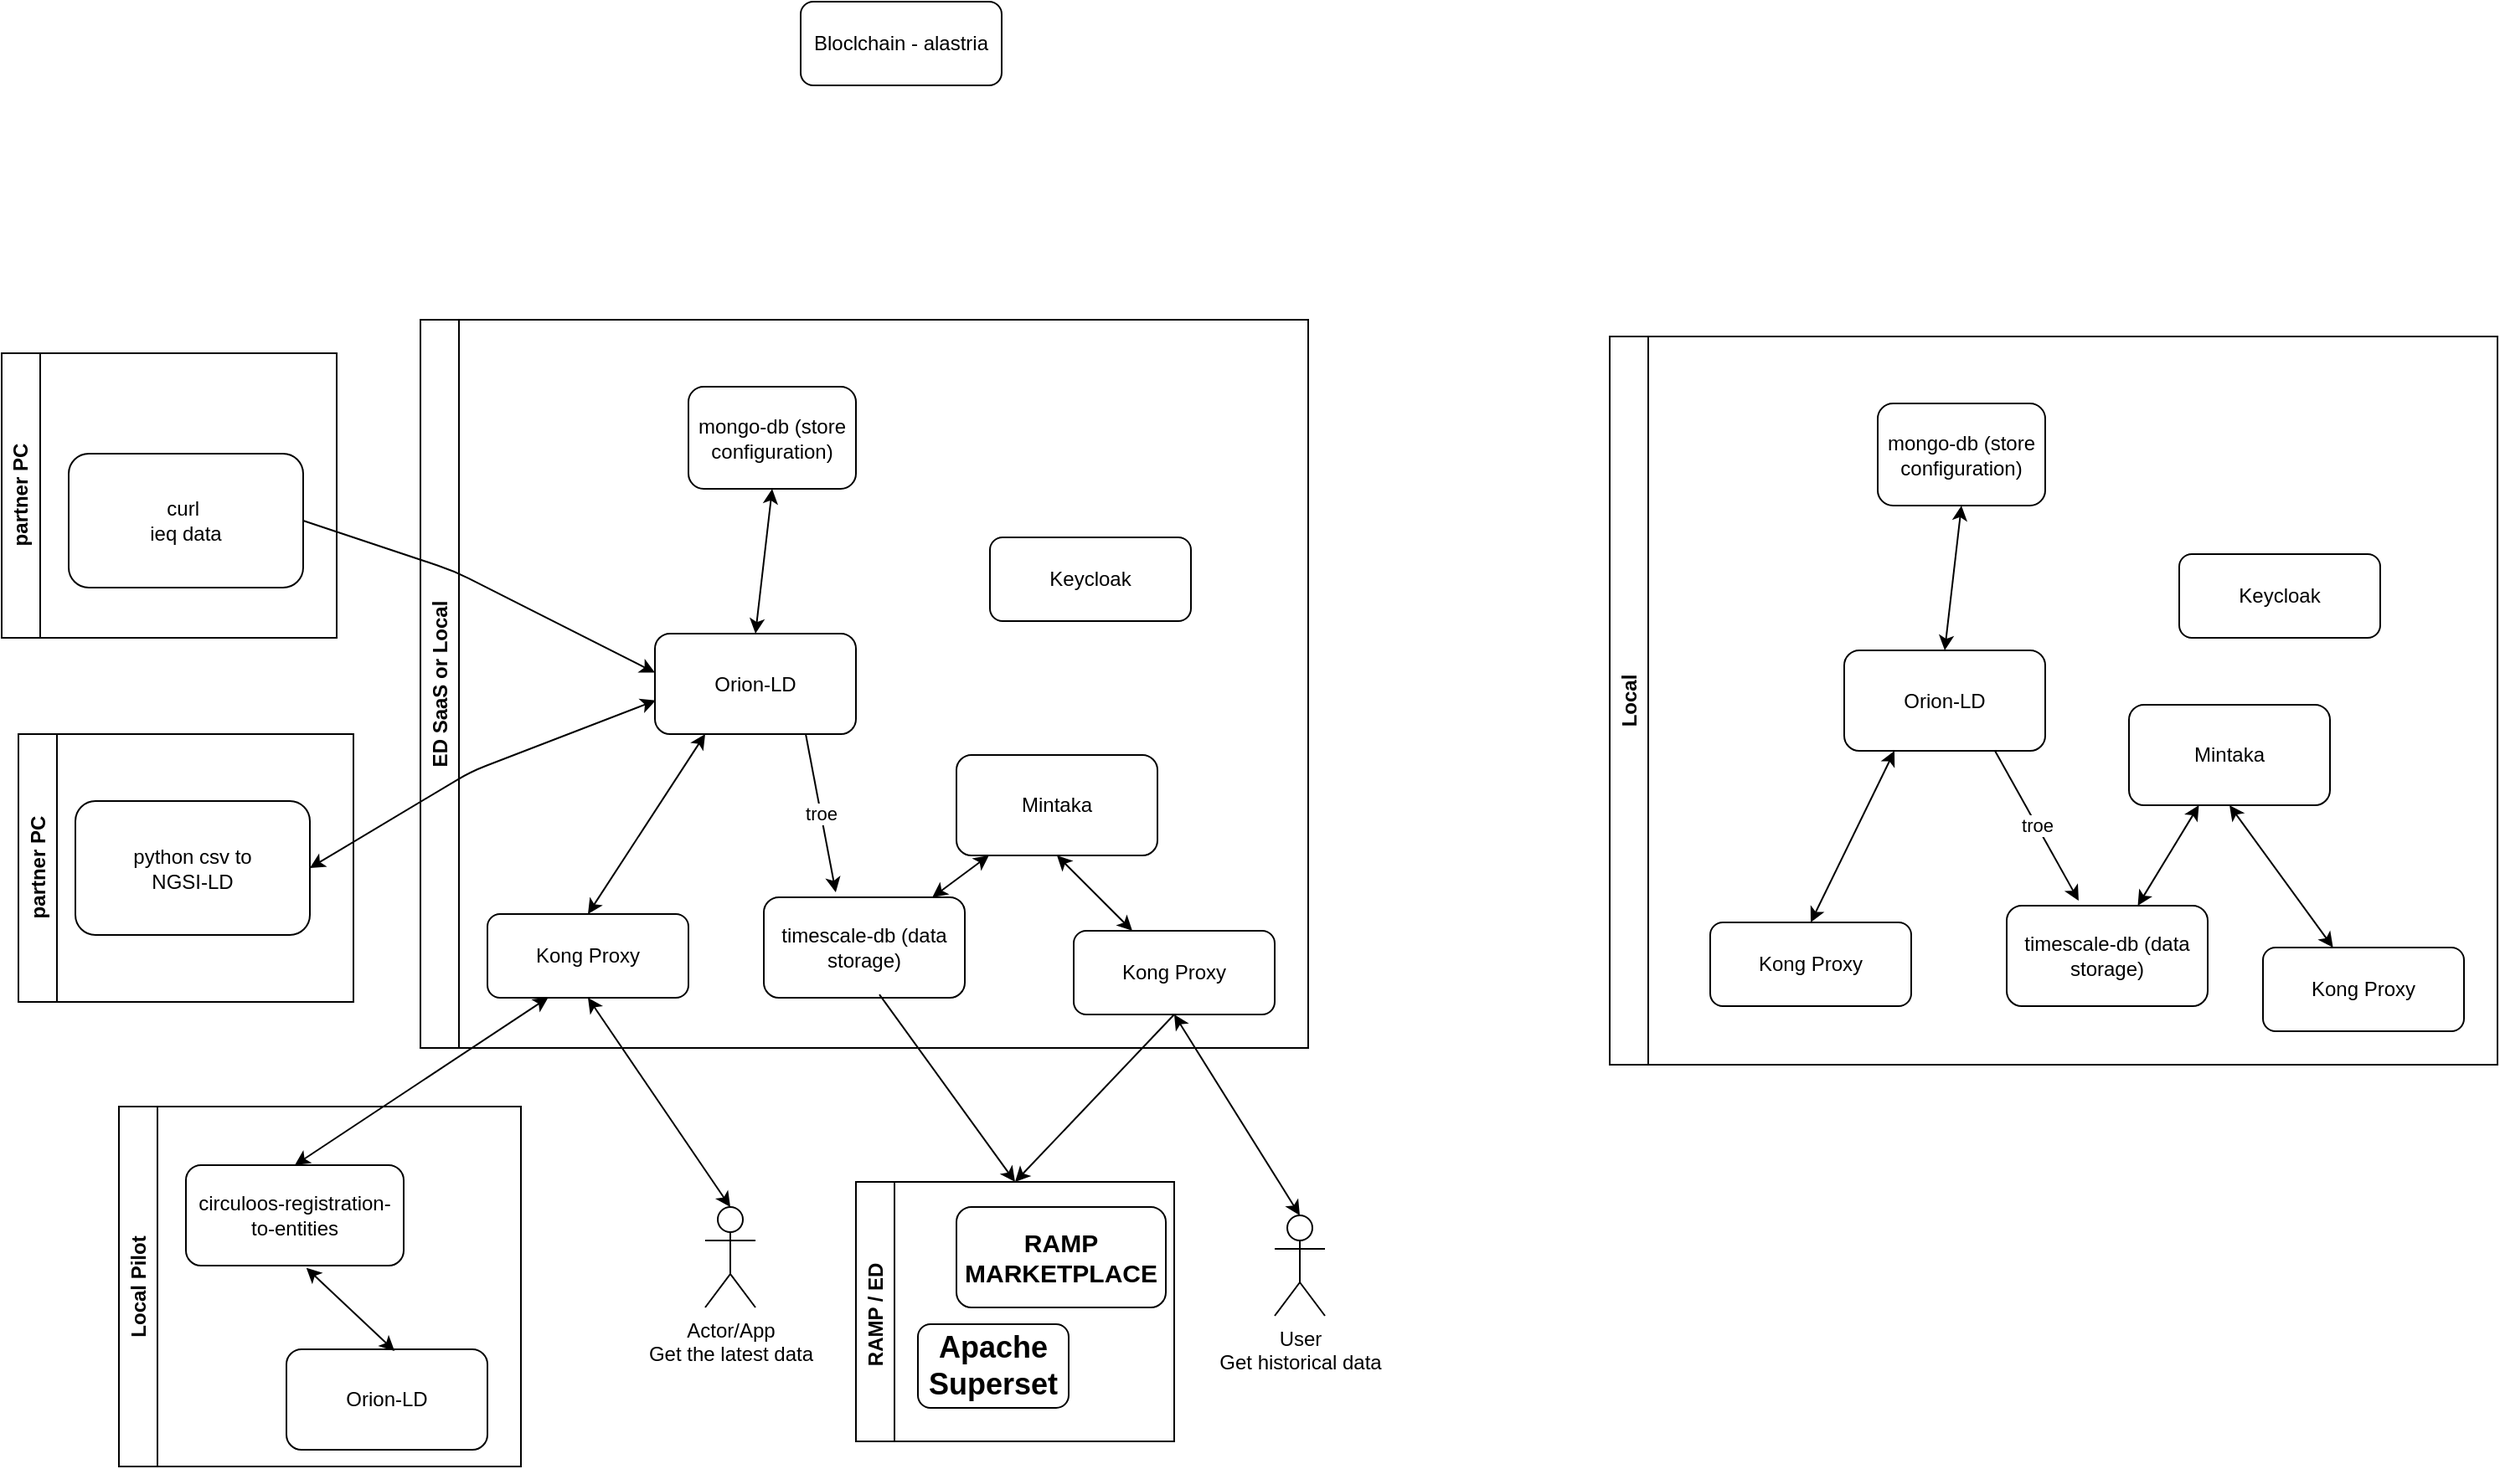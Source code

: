 <mxfile>
    <diagram name="Page-1" id="Es02p8DRjkub2hjDWlHL">
        <mxGraphModel dx="1763" dy="2271" grid="1" gridSize="10" guides="1" tooltips="1" connect="1" arrows="1" fold="1" page="1" pageScale="1" pageWidth="827" pageHeight="1169" math="0" shadow="0">
            <root>
                <mxCell id="0"/>
                <mxCell id="1" parent="0"/>
                <mxCell id="geomr1CJVptTWvtlSGP4-65" value="ED SaaS or Local" style="swimlane;horizontal=0;whiteSpace=wrap;html=1;" parent="1" vertex="1">
                    <mxGeometry x="480" y="-40" width="530" height="435" as="geometry"/>
                </mxCell>
                <mxCell id="geomr1CJVptTWvtlSGP4-66" style="edgeStyle=none;html=1;startArrow=classic;startFill=1;" parent="geomr1CJVptTWvtlSGP4-65" source="geomr1CJVptTWvtlSGP4-67" target="geomr1CJVptTWvtlSGP4-68" edge="1">
                    <mxGeometry relative="1" as="geometry"/>
                </mxCell>
                <mxCell id="geomr1CJVptTWvtlSGP4-67" value="Mintaka" style="rounded=1;whiteSpace=wrap;html=1;" parent="geomr1CJVptTWvtlSGP4-65" vertex="1">
                    <mxGeometry x="320" y="260" width="120" height="60" as="geometry"/>
                </mxCell>
                <mxCell id="geomr1CJVptTWvtlSGP4-68" value="timescale-db (data storage)" style="rounded=1;whiteSpace=wrap;html=1;" parent="geomr1CJVptTWvtlSGP4-65" vertex="1">
                    <mxGeometry x="205" y="345" width="120" height="60" as="geometry"/>
                </mxCell>
                <mxCell id="geomr1CJVptTWvtlSGP4-71" value="mongo-db (store configuration)" style="rounded=1;whiteSpace=wrap;html=1;" parent="geomr1CJVptTWvtlSGP4-65" vertex="1">
                    <mxGeometry x="160" y="40" width="100" height="61" as="geometry"/>
                </mxCell>
                <mxCell id="geomr1CJVptTWvtlSGP4-72" style="edgeStyle=none;html=1;exitX=0.5;exitY=0;exitDx=0;exitDy=0;entryX=0.5;entryY=1;entryDx=0;entryDy=0;startArrow=classic;startFill=1;" parent="geomr1CJVptTWvtlSGP4-65" source="geomr1CJVptTWvtlSGP4-73" target="geomr1CJVptTWvtlSGP4-71" edge="1">
                    <mxGeometry relative="1" as="geometry"/>
                </mxCell>
                <mxCell id="2" value="troe" style="edgeStyle=none;html=1;exitX=0.75;exitY=1;exitDx=0;exitDy=0;entryX=0.358;entryY=-0.05;entryDx=0;entryDy=0;entryPerimeter=0;" parent="geomr1CJVptTWvtlSGP4-65" source="geomr1CJVptTWvtlSGP4-73" target="geomr1CJVptTWvtlSGP4-68" edge="1">
                    <mxGeometry x="0.005" relative="1" as="geometry">
                        <mxPoint x="347" y="270" as="targetPoint"/>
                        <mxPoint as="offset"/>
                    </mxGeometry>
                </mxCell>
                <mxCell id="geomr1CJVptTWvtlSGP4-73" value="Orion-LD" style="rounded=1;whiteSpace=wrap;html=1;" parent="geomr1CJVptTWvtlSGP4-65" vertex="1">
                    <mxGeometry x="140" y="187.5" width="120" height="60" as="geometry"/>
                </mxCell>
                <mxCell id="geomr1CJVptTWvtlSGP4-79" style="edgeStyle=none;html=1;entryX=0.5;entryY=1;entryDx=0;entryDy=0;startArrow=classic;startFill=1;" parent="geomr1CJVptTWvtlSGP4-65" source="geomr1CJVptTWvtlSGP4-80" target="geomr1CJVptTWvtlSGP4-67" edge="1">
                    <mxGeometry relative="1" as="geometry"/>
                </mxCell>
                <mxCell id="geomr1CJVptTWvtlSGP4-80" value="Kong Proxy" style="rounded=1;whiteSpace=wrap;html=1;" parent="geomr1CJVptTWvtlSGP4-65" vertex="1">
                    <mxGeometry x="390" y="365" width="120" height="50" as="geometry"/>
                </mxCell>
                <mxCell id="geomr1CJVptTWvtlSGP4-81" value="Keycloak" style="rounded=1;whiteSpace=wrap;html=1;" parent="geomr1CJVptTWvtlSGP4-65" vertex="1">
                    <mxGeometry x="340" y="130" width="120" height="50" as="geometry"/>
                </mxCell>
                <mxCell id="geomr1CJVptTWvtlSGP4-82" style="rounded=0;orthogonalLoop=1;jettySize=auto;html=1;exitX=0.5;exitY=0;exitDx=0;exitDy=0;entryX=0.25;entryY=1;entryDx=0;entryDy=0;startArrow=classic;startFill=1;" parent="geomr1CJVptTWvtlSGP4-65" source="geomr1CJVptTWvtlSGP4-83" target="geomr1CJVptTWvtlSGP4-73" edge="1">
                    <mxGeometry relative="1" as="geometry"/>
                </mxCell>
                <mxCell id="geomr1CJVptTWvtlSGP4-83" value="Kong Proxy" style="rounded=1;whiteSpace=wrap;html=1;" parent="geomr1CJVptTWvtlSGP4-65" vertex="1">
                    <mxGeometry x="40" y="355" width="120" height="50" as="geometry"/>
                </mxCell>
                <mxCell id="geomr1CJVptTWvtlSGP4-85" value="RAMP / ED&amp;nbsp;" style="swimlane;horizontal=0;whiteSpace=wrap;html=1;" parent="1" vertex="1">
                    <mxGeometry x="740" y="475" width="190" height="155" as="geometry"/>
                </mxCell>
                <mxCell id="geomr1CJVptTWvtlSGP4-86" value="&lt;h2 data-ved=&quot;2ahUKEwiqjumD2MqCAxUdgf0HHfErBAQQ3B0oAXoECFwQEQ&quot; data-attrid=&quot;title&quot; data-local-attribute=&quot;d3bn&quot; class=&quot;qrShPb pXs6bb PZPZlf q8U8x aTI8gc&quot;&gt;Apache Superset&lt;/h2&gt;" style="rounded=1;whiteSpace=wrap;html=1;" parent="geomr1CJVptTWvtlSGP4-85" vertex="1">
                    <mxGeometry x="37" y="85" width="90" height="50" as="geometry"/>
                </mxCell>
                <mxCell id="51" value="&lt;h2 style=&quot;font-size: 15px;&quot; data-ved=&quot;2ahUKEwiqjumD2MqCAxUdgf0HHfErBAQQ3B0oAXoECFwQEQ&quot; data-attrid=&quot;title&quot; data-local-attribute=&quot;d3bn&quot; class=&quot;qrShPb pXs6bb PZPZlf q8U8x aTI8gc&quot;&gt;&lt;span style=&quot;&quot;&gt;RAMP&lt;br&gt;MARKETPLACE&lt;/span&gt;&lt;/h2&gt;" style="rounded=1;whiteSpace=wrap;html=1;fontStyle=1" vertex="1" parent="geomr1CJVptTWvtlSGP4-85">
                    <mxGeometry x="60" y="15" width="125" height="60" as="geometry"/>
                </mxCell>
                <mxCell id="geomr1CJVptTWvtlSGP4-90" style="rounded=0;orthogonalLoop=1;jettySize=auto;html=1;exitX=0.5;exitY=0;exitDx=0;exitDy=0;exitPerimeter=0;entryX=0.5;entryY=1;entryDx=0;entryDy=0;startArrow=classic;startFill=1;" parent="1" source="geomr1CJVptTWvtlSGP4-87" target="geomr1CJVptTWvtlSGP4-83" edge="1">
                    <mxGeometry relative="1" as="geometry"/>
                </mxCell>
                <mxCell id="geomr1CJVptTWvtlSGP4-87" value="Actor/App&lt;br&gt;Get the latest data" style="shape=umlActor;verticalLabelPosition=bottom;verticalAlign=top;html=1;outlineConnect=0;" parent="1" vertex="1">
                    <mxGeometry x="650" y="490" width="30" height="60" as="geometry"/>
                </mxCell>
                <mxCell id="geomr1CJVptTWvtlSGP4-91" style="rounded=0;orthogonalLoop=1;jettySize=auto;html=1;exitX=0.5;exitY=0;exitDx=0;exitDy=0;exitPerimeter=0;entryX=0.5;entryY=1;entryDx=0;entryDy=0;startArrow=classic;startFill=1;" parent="1" source="geomr1CJVptTWvtlSGP4-88" target="geomr1CJVptTWvtlSGP4-80" edge="1">
                    <mxGeometry relative="1" as="geometry"/>
                </mxCell>
                <mxCell id="geomr1CJVptTWvtlSGP4-88" value="User&lt;br&gt;Get historical data" style="shape=umlActor;verticalLabelPosition=bottom;verticalAlign=top;html=1;outlineConnect=0;" parent="1" vertex="1">
                    <mxGeometry x="990" y="495" width="30" height="60" as="geometry"/>
                </mxCell>
                <mxCell id="geomr1CJVptTWvtlSGP4-69" style="edgeStyle=none;html=1;exitX=1;exitY=0.5;exitDx=0;exitDy=0;startArrow=classic;startFill=1;entryX=0.004;entryY=0.665;entryDx=0;entryDy=0;entryPerimeter=0;" parent="1" source="geomr1CJVptTWvtlSGP4-70" target="geomr1CJVptTWvtlSGP4-73" edge="1">
                    <mxGeometry relative="1" as="geometry">
                        <Array as="points">
                            <mxPoint x="510" y="230"/>
                        </Array>
                        <mxPoint x="580" y="150" as="targetPoint"/>
                    </mxGeometry>
                </mxCell>
                <mxCell id="geomr1CJVptTWvtlSGP4-92" value="partner PC" style="swimlane;horizontal=0;whiteSpace=wrap;html=1;" parent="1" vertex="1">
                    <mxGeometry x="240" y="207.5" width="200" height="160" as="geometry"/>
                </mxCell>
                <mxCell id="geomr1CJVptTWvtlSGP4-70" value="python csv to &lt;br&gt;NGSI-LD" style="rounded=1;whiteSpace=wrap;html=1;" parent="geomr1CJVptTWvtlSGP4-92" vertex="1">
                    <mxGeometry x="34" y="40" width="140" height="80" as="geometry"/>
                </mxCell>
                <mxCell id="geomr1CJVptTWvtlSGP4-93" style="rounded=0;orthogonalLoop=1;jettySize=auto;html=1;exitX=0.5;exitY=0;exitDx=0;exitDy=0;entryX=0.575;entryY=0.967;entryDx=0;entryDy=0;entryPerimeter=0;startArrow=classic;startFill=1;endArrow=none;endFill=0;" parent="1" source="geomr1CJVptTWvtlSGP4-85" target="geomr1CJVptTWvtlSGP4-68" edge="1">
                    <mxGeometry relative="1" as="geometry"/>
                </mxCell>
                <mxCell id="15" value="partner PC" style="swimlane;horizontal=0;whiteSpace=wrap;html=1;" parent="1" vertex="1">
                    <mxGeometry x="230" y="-20" width="200" height="170" as="geometry"/>
                </mxCell>
                <mxCell id="16" value="curl&amp;nbsp;&lt;br&gt;ieq data" style="rounded=1;whiteSpace=wrap;html=1;" parent="15" vertex="1">
                    <mxGeometry x="40" y="60" width="140" height="80" as="geometry"/>
                </mxCell>
                <mxCell id="17" style="edgeStyle=none;html=1;exitX=1;exitY=0.5;exitDx=0;exitDy=0;entryX=0;entryY=0.388;entryDx=0;entryDy=0;entryPerimeter=0;" parent="1" source="16" target="geomr1CJVptTWvtlSGP4-73" edge="1">
                    <mxGeometry relative="1" as="geometry">
                        <Array as="points">
                            <mxPoint x="500" y="110"/>
                        </Array>
                    </mxGeometry>
                </mxCell>
                <mxCell id="18" value="Bloclchain - alastria" style="rounded=1;whiteSpace=wrap;html=1;" parent="1" vertex="1">
                    <mxGeometry x="707" y="-230" width="120" height="50" as="geometry"/>
                </mxCell>
                <mxCell id="20" value="Local" style="swimlane;horizontal=0;whiteSpace=wrap;html=1;" parent="1" vertex="1">
                    <mxGeometry x="1190" y="-30" width="530" height="435" as="geometry"/>
                </mxCell>
                <mxCell id="21" style="edgeStyle=none;html=1;startArrow=classic;startFill=1;" parent="20" source="22" target="23" edge="1">
                    <mxGeometry relative="1" as="geometry"/>
                </mxCell>
                <mxCell id="22" value="Mintaka" style="rounded=1;whiteSpace=wrap;html=1;" parent="20" vertex="1">
                    <mxGeometry x="310" y="220" width="120" height="60" as="geometry"/>
                </mxCell>
                <mxCell id="23" value="timescale-db (data storage)" style="rounded=1;whiteSpace=wrap;html=1;" parent="20" vertex="1">
                    <mxGeometry x="237" y="340" width="120" height="60" as="geometry"/>
                </mxCell>
                <mxCell id="24" value="mongo-db (store configuration)" style="rounded=1;whiteSpace=wrap;html=1;" parent="20" vertex="1">
                    <mxGeometry x="160" y="40" width="100" height="61" as="geometry"/>
                </mxCell>
                <mxCell id="25" style="edgeStyle=none;html=1;exitX=0.5;exitY=0;exitDx=0;exitDy=0;entryX=0.5;entryY=1;entryDx=0;entryDy=0;startArrow=classic;startFill=1;" parent="20" source="27" target="24" edge="1">
                    <mxGeometry relative="1" as="geometry"/>
                </mxCell>
                <mxCell id="26" value="troe" style="edgeStyle=none;html=1;exitX=0.75;exitY=1;exitDx=0;exitDy=0;entryX=0.358;entryY=-0.05;entryDx=0;entryDy=0;entryPerimeter=0;" parent="20" source="27" target="23" edge="1">
                    <mxGeometry x="0.005" relative="1" as="geometry">
                        <mxPoint x="347" y="270" as="targetPoint"/>
                        <mxPoint as="offset"/>
                    </mxGeometry>
                </mxCell>
                <mxCell id="27" value="Orion-LD" style="rounded=1;whiteSpace=wrap;html=1;" parent="20" vertex="1">
                    <mxGeometry x="140" y="187.5" width="120" height="60" as="geometry"/>
                </mxCell>
                <mxCell id="28" style="edgeStyle=none;html=1;entryX=0.5;entryY=1;entryDx=0;entryDy=0;startArrow=classic;startFill=1;" parent="20" source="29" target="22" edge="1">
                    <mxGeometry relative="1" as="geometry"/>
                </mxCell>
                <mxCell id="29" value="Kong Proxy" style="rounded=1;whiteSpace=wrap;html=1;" parent="20" vertex="1">
                    <mxGeometry x="390" y="365" width="120" height="50" as="geometry"/>
                </mxCell>
                <mxCell id="30" value="Keycloak" style="rounded=1;whiteSpace=wrap;html=1;" parent="20" vertex="1">
                    <mxGeometry x="340" y="130" width="120" height="50" as="geometry"/>
                </mxCell>
                <mxCell id="31" style="rounded=0;orthogonalLoop=1;jettySize=auto;html=1;exitX=0.5;exitY=0;exitDx=0;exitDy=0;entryX=0.25;entryY=1;entryDx=0;entryDy=0;startArrow=classic;startFill=1;" parent="20" source="32" target="27" edge="1">
                    <mxGeometry relative="1" as="geometry"/>
                </mxCell>
                <mxCell id="32" value="Kong Proxy" style="rounded=1;whiteSpace=wrap;html=1;" parent="20" vertex="1">
                    <mxGeometry x="60" y="350" width="120" height="50" as="geometry"/>
                </mxCell>
                <mxCell id="33" value="Local Pilot" style="swimlane;horizontal=0;whiteSpace=wrap;html=1;" parent="1" vertex="1">
                    <mxGeometry x="300" y="430" width="240" height="215" as="geometry"/>
                </mxCell>
                <mxCell id="40" value="Orion-LD" style="rounded=1;whiteSpace=wrap;html=1;" parent="33" vertex="1">
                    <mxGeometry x="100" y="145" width="120" height="60" as="geometry"/>
                </mxCell>
                <mxCell id="44" style="rounded=0;orthogonalLoop=1;jettySize=auto;html=1;exitX=0.553;exitY=1.023;exitDx=0;exitDy=0;entryX=0.538;entryY=0.017;entryDx=0;entryDy=0;startArrow=classic;startFill=1;exitPerimeter=0;entryPerimeter=0;" parent="33" source="46" target="40" edge="1">
                    <mxGeometry relative="1" as="geometry">
                        <mxPoint x="140.0" y="190" as="sourcePoint"/>
                    </mxGeometry>
                </mxCell>
                <mxCell id="46" value="circuloos-registration-to-entities" style="rounded=1;whiteSpace=wrap;html=1;" parent="33" vertex="1">
                    <mxGeometry x="40" y="35" width="130" height="60" as="geometry"/>
                </mxCell>
                <mxCell id="49" style="rounded=0;orthogonalLoop=1;jettySize=auto;html=1;exitX=0.5;exitY=0;exitDx=0;exitDy=0;entryX=0.303;entryY=0.996;entryDx=0;entryDy=0;startArrow=classic;startFill=1;entryPerimeter=0;" parent="1" source="46" target="geomr1CJVptTWvtlSGP4-83" edge="1">
                    <mxGeometry relative="1" as="geometry">
                        <mxPoint x="675" y="500.0" as="sourcePoint"/>
                        <mxPoint x="580" y="375" as="targetPoint"/>
                    </mxGeometry>
                </mxCell>
                <mxCell id="50" style="edgeStyle=none;html=1;exitX=0.5;exitY=1;exitDx=0;exitDy=0;entryX=0.5;entryY=0;entryDx=0;entryDy=0;" edge="1" parent="1" source="geomr1CJVptTWvtlSGP4-80" target="geomr1CJVptTWvtlSGP4-85">
                    <mxGeometry relative="1" as="geometry">
                        <mxPoint x="850" y="450" as="targetPoint"/>
                    </mxGeometry>
                </mxCell>
            </root>
        </mxGraphModel>
    </diagram>
</mxfile>